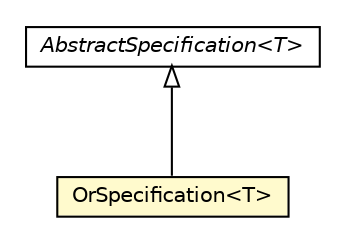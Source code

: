#!/usr/local/bin/dot
#
# Class diagram 
# Generated by UMLGraph version R5_6_6-8-g8d7759 (http://www.umlgraph.org/)
#

digraph G {
	edge [fontname="Helvetica",fontsize=10,labelfontname="Helvetica",labelfontsize=10];
	node [fontname="Helvetica",fontsize=10,shape=plaintext];
	nodesep=0.25;
	ranksep=0.5;
	// org.dayatang.domain.specification.OrSpecification<T>
	c76793 [label=<<table title="org.dayatang.domain.specification.OrSpecification" border="0" cellborder="1" cellspacing="0" cellpadding="2" port="p" bgcolor="lemonChiffon" href="./OrSpecification.html">
		<tr><td><table border="0" cellspacing="0" cellpadding="1">
<tr><td align="center" balign="center"> OrSpecification&lt;T&gt; </td></tr>
		</table></td></tr>
		</table>>, URL="./OrSpecification.html", fontname="Helvetica", fontcolor="black", fontsize=10.0];
	// org.dayatang.domain.specification.AbstractSpecification<T>
	c76796 [label=<<table title="org.dayatang.domain.specification.AbstractSpecification" border="0" cellborder="1" cellspacing="0" cellpadding="2" port="p" href="./AbstractSpecification.html">
		<tr><td><table border="0" cellspacing="0" cellpadding="1">
<tr><td align="center" balign="center"><font face="Helvetica-Oblique"> AbstractSpecification&lt;T&gt; </font></td></tr>
		</table></td></tr>
		</table>>, URL="./AbstractSpecification.html", fontname="Helvetica", fontcolor="black", fontsize=10.0];
	//org.dayatang.domain.specification.OrSpecification<T> extends org.dayatang.domain.specification.AbstractSpecification<T>
	c76796:p -> c76793:p [dir=back,arrowtail=empty];
}

